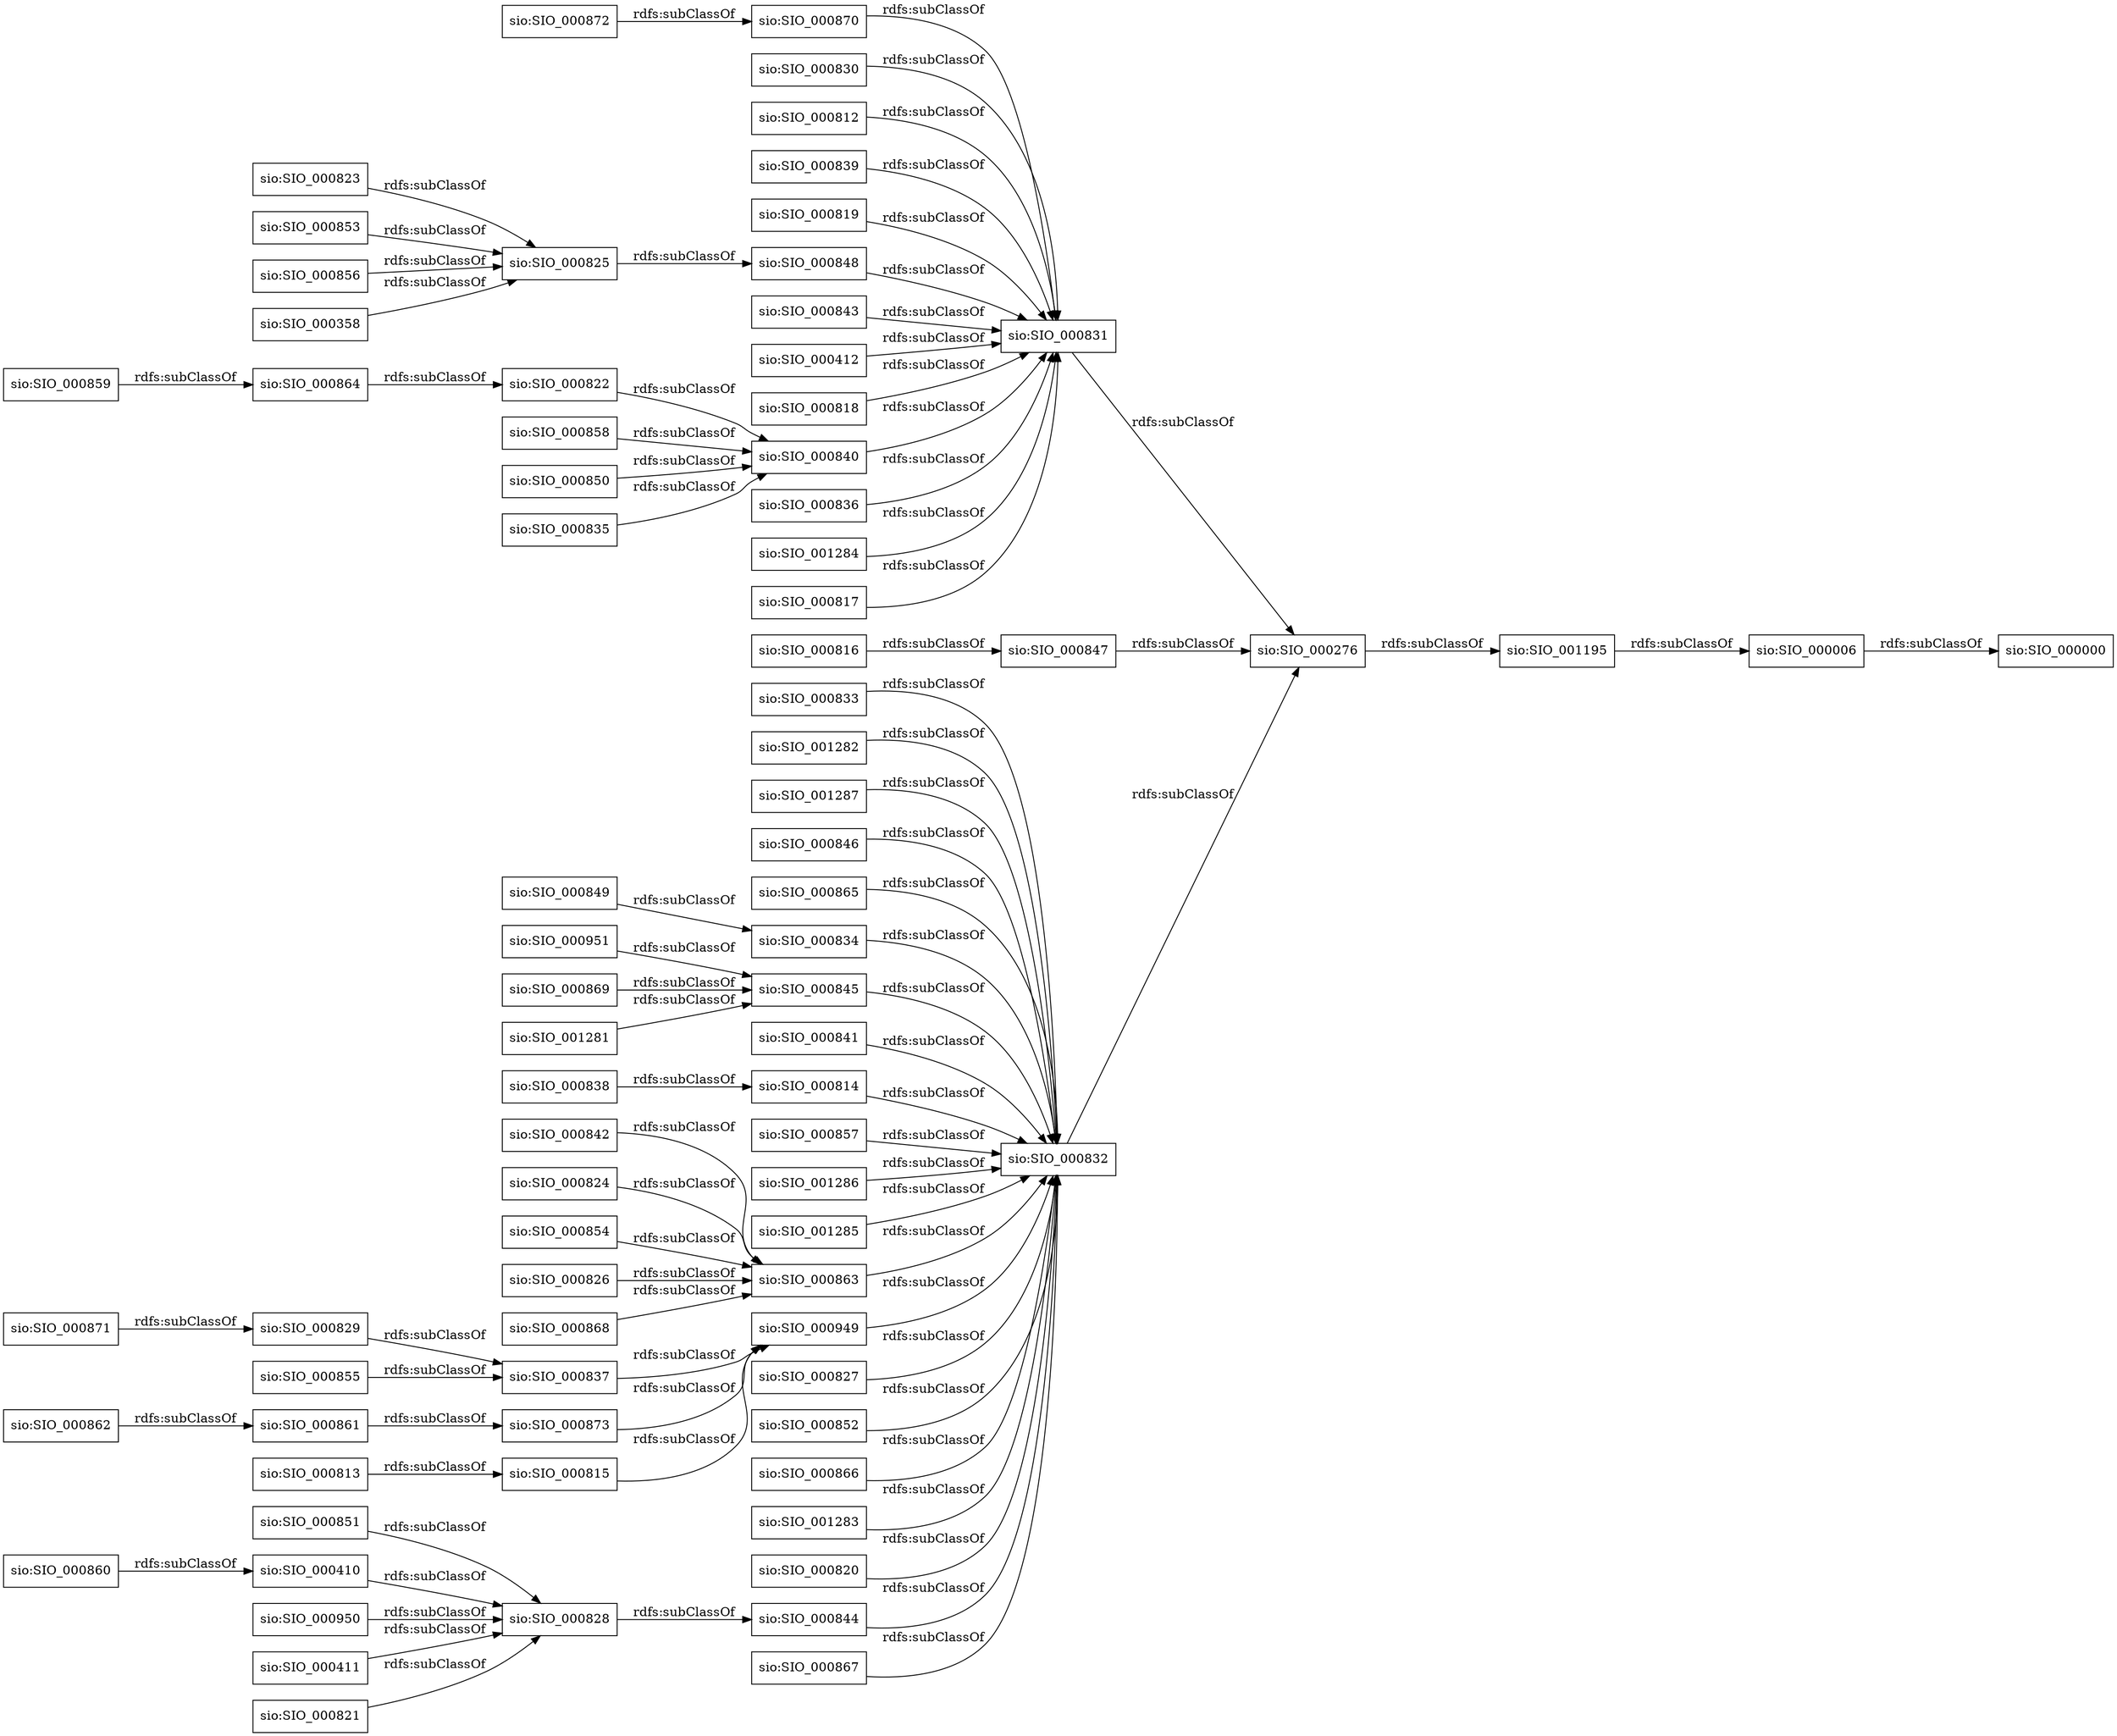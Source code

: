 digraph ar2dtool_diagram { 
rankdir=LR;
size="1000"
node [shape = rectangle, color="black"]; "sio:SIO_000862" "sio:SIO_000852" "sio:SIO_000410" "sio:SIO_000831" "sio:SIO_000813" "sio:SIO_000866" "sio:SIO_000836" "sio:SIO_001283" "sio:SIO_000849" "sio:SIO_000820" "sio:SIO_000856" "sio:SIO_000825" "sio:SIO_000850" "sio:SIO_000863" "sio:SIO_000835" "sio:SIO_000842" "sio:SIO_000824" "sio:SIO_000872" "sio:SIO_000847" "sio:SIO_000854" "sio:SIO_000867" "sio:SIO_000859" "sio:SIO_001284" "sio:SIO_000833" "sio:SIO_000950" "sio:SIO_000817" "sio:SIO_001282" "sio:SIO_000861" "sio:SIO_001287" "sio:SIO_000871" "sio:SIO_000846" "sio:SIO_000829" "sio:SIO_000840" "sio:SIO_000822" "sio:SIO_000860" "sio:SIO_000949" "sio:SIO_000830" "sio:SIO_000276" "sio:SIO_000812" "sio:SIO_000358" "sio:SIO_000865" "sio:SIO_000844" "sio:SIO_001281" "sio:SIO_000839" "sio:SIO_000815" "sio:SIO_000951" "sio:SIO_000819" "sio:SIO_000828" "sio:SIO_000000" "sio:SIO_001195" "sio:SIO_000834" "sio:SIO_000841" "sio:SIO_000823" "sio:SIO_000853" "sio:SIO_000858" "sio:SIO_000411" "sio:SIO_000832" "sio:SIO_000845" "sio:SIO_000837" "sio:SIO_000857" "sio:SIO_000821" "sio:SIO_000826" "sio:SIO_000816" "sio:SIO_000869" "sio:SIO_001286" "sio:SIO_000870" "sio:SIO_000006" "sio:SIO_000851" "sio:SIO_000864" "sio:SIO_000843" "sio:SIO_000412" "sio:SIO_000848" "sio:SIO_000855" "sio:SIO_000868" "sio:SIO_000838" "sio:SIO_001285" "sio:SIO_000814" "sio:SIO_000827" "sio:SIO_000818" "sio:SIO_000873" ; /*classes style*/
	"sio:SIO_000276" -> "sio:SIO_001195" [ label = "rdfs:subClassOf" ];
	"sio:SIO_000841" -> "sio:SIO_000832" [ label = "rdfs:subClassOf" ];
	"sio:SIO_000813" -> "sio:SIO_000815" [ label = "rdfs:subClassOf" ];
	"sio:SIO_000854" -> "sio:SIO_000863" [ label = "rdfs:subClassOf" ];
	"sio:SIO_001284" -> "sio:SIO_000831" [ label = "rdfs:subClassOf" ];
	"sio:SIO_000826" -> "sio:SIO_000863" [ label = "rdfs:subClassOf" ];
	"sio:SIO_000867" -> "sio:SIO_000832" [ label = "rdfs:subClassOf" ];
	"sio:SIO_000839" -> "sio:SIO_000831" [ label = "rdfs:subClassOf" ];
	"sio:SIO_000820" -> "sio:SIO_000832" [ label = "rdfs:subClassOf" ];
	"sio:SIO_000861" -> "sio:SIO_000873" [ label = "rdfs:subClassOf" ];
	"sio:SIO_000833" -> "sio:SIO_000832" [ label = "rdfs:subClassOf" ];
	"sio:SIO_000846" -> "sio:SIO_000832" [ label = "rdfs:subClassOf" ];
	"sio:SIO_000818" -> "sio:SIO_000831" [ label = "rdfs:subClassOf" ];
	"sio:SIO_000859" -> "sio:SIO_000864" [ label = "rdfs:subClassOf" ];
	"sio:SIO_000840" -> "sio:SIO_000831" [ label = "rdfs:subClassOf" ];
	"sio:SIO_000812" -> "sio:SIO_000831" [ label = "rdfs:subClassOf" ];
	"sio:SIO_000853" -> "sio:SIO_000825" [ label = "rdfs:subClassOf" ];
	"sio:SIO_001283" -> "sio:SIO_000832" [ label = "rdfs:subClassOf" ];
	"sio:SIO_000825" -> "sio:SIO_000848" [ label = "rdfs:subClassOf" ];
	"sio:SIO_000866" -> "sio:SIO_000832" [ label = "rdfs:subClassOf" ];
	"sio:SIO_000006" -> "sio:SIO_000000" [ label = "rdfs:subClassOf" ];
	"sio:SIO_000838" -> "sio:SIO_000814" [ label = "rdfs:subClassOf" ];
	"sio:SIO_000860" -> "sio:SIO_000410" [ label = "rdfs:subClassOf" ];
	"sio:SIO_000832" -> "sio:SIO_000276" [ label = "rdfs:subClassOf" ];
	"sio:SIO_000873" -> "sio:SIO_000949" [ label = "rdfs:subClassOf" ];
	"sio:SIO_000845" -> "sio:SIO_000832" [ label = "rdfs:subClassOf" ];
	"sio:SIO_000817" -> "sio:SIO_000831" [ label = "rdfs:subClassOf" ];
	"sio:SIO_000858" -> "sio:SIO_000840" [ label = "rdfs:subClassOf" ];
	"sio:SIO_000412" -> "sio:SIO_000831" [ label = "rdfs:subClassOf" ];
	"sio:SIO_000852" -> "sio:SIO_000832" [ label = "rdfs:subClassOf" ];
	"sio:SIO_001282" -> "sio:SIO_000832" [ label = "rdfs:subClassOf" ];
	"sio:SIO_000824" -> "sio:SIO_000863" [ label = "rdfs:subClassOf" ];
	"sio:SIO_000865" -> "sio:SIO_000832" [ label = "rdfs:subClassOf" ];
	"sio:SIO_000837" -> "sio:SIO_000949" [ label = "rdfs:subClassOf" ];
	"sio:SIO_001195" -> "sio:SIO_000006" [ label = "rdfs:subClassOf" ];
	"sio:SIO_000831" -> "sio:SIO_000276" [ label = "rdfs:subClassOf" ];
	"sio:SIO_000872" -> "sio:SIO_000870" [ label = "rdfs:subClassOf" ];
	"sio:SIO_000844" -> "sio:SIO_000832" [ label = "rdfs:subClassOf" ];
	"sio:SIO_000816" -> "sio:SIO_000847" [ label = "rdfs:subClassOf" ];
	"sio:SIO_001287" -> "sio:SIO_000832" [ label = "rdfs:subClassOf" ];
	"sio:SIO_000857" -> "sio:SIO_000832" [ label = "rdfs:subClassOf" ];
	"sio:SIO_000358" -> "sio:SIO_000825" [ label = "rdfs:subClassOf" ];
	"sio:SIO_000829" -> "sio:SIO_000837" [ label = "rdfs:subClassOf" ];
	"sio:SIO_000411" -> "sio:SIO_000828" [ label = "rdfs:subClassOf" ];
	"sio:SIO_000951" -> "sio:SIO_000845" [ label = "rdfs:subClassOf" ];
	"sio:SIO_000851" -> "sio:SIO_000828" [ label = "rdfs:subClassOf" ];
	"sio:SIO_001281" -> "sio:SIO_000845" [ label = "rdfs:subClassOf" ];
	"sio:SIO_000823" -> "sio:SIO_000825" [ label = "rdfs:subClassOf" ];
	"sio:SIO_000949" -> "sio:SIO_000832" [ label = "rdfs:subClassOf" ];
	"sio:SIO_000864" -> "sio:SIO_000822" [ label = "rdfs:subClassOf" ];
	"sio:SIO_000836" -> "sio:SIO_000831" [ label = "rdfs:subClassOf" ];
	"sio:SIO_000849" -> "sio:SIO_000834" [ label = "rdfs:subClassOf" ];
	"sio:SIO_000830" -> "sio:SIO_000831" [ label = "rdfs:subClassOf" ];
	"sio:SIO_000871" -> "sio:SIO_000829" [ label = "rdfs:subClassOf" ];
	"sio:SIO_000843" -> "sio:SIO_000831" [ label = "rdfs:subClassOf" ];
	"sio:SIO_000815" -> "sio:SIO_000949" [ label = "rdfs:subClassOf" ];
	"sio:SIO_000856" -> "sio:SIO_000825" [ label = "rdfs:subClassOf" ];
	"sio:SIO_001286" -> "sio:SIO_000832" [ label = "rdfs:subClassOf" ];
	"sio:SIO_000828" -> "sio:SIO_000844" [ label = "rdfs:subClassOf" ];
	"sio:SIO_000410" -> "sio:SIO_000828" [ label = "rdfs:subClassOf" ];
	"sio:SIO_000950" -> "sio:SIO_000828" [ label = "rdfs:subClassOf" ];
	"sio:SIO_000869" -> "sio:SIO_000845" [ label = "rdfs:subClassOf" ];
	"sio:SIO_000850" -> "sio:SIO_000840" [ label = "rdfs:subClassOf" ];
	"sio:SIO_000822" -> "sio:SIO_000840" [ label = "rdfs:subClassOf" ];
	"sio:SIO_000863" -> "sio:SIO_000832" [ label = "rdfs:subClassOf" ];
	"sio:SIO_000835" -> "sio:SIO_000840" [ label = "rdfs:subClassOf" ];
	"sio:SIO_000848" -> "sio:SIO_000831" [ label = "rdfs:subClassOf" ];
	"sio:SIO_000870" -> "sio:SIO_000831" [ label = "rdfs:subClassOf" ];
	"sio:SIO_000842" -> "sio:SIO_000863" [ label = "rdfs:subClassOf" ];
	"sio:SIO_000814" -> "sio:SIO_000832" [ label = "rdfs:subClassOf" ];
	"sio:SIO_000855" -> "sio:SIO_000837" [ label = "rdfs:subClassOf" ];
	"sio:SIO_001285" -> "sio:SIO_000832" [ label = "rdfs:subClassOf" ];
	"sio:SIO_000827" -> "sio:SIO_000832" [ label = "rdfs:subClassOf" ];
	"sio:SIO_000868" -> "sio:SIO_000863" [ label = "rdfs:subClassOf" ];
	"sio:SIO_000821" -> "sio:SIO_000828" [ label = "rdfs:subClassOf" ];
	"sio:SIO_000862" -> "sio:SIO_000861" [ label = "rdfs:subClassOf" ];
	"sio:SIO_000834" -> "sio:SIO_000832" [ label = "rdfs:subClassOf" ];
	"sio:SIO_000847" -> "sio:SIO_000276" [ label = "rdfs:subClassOf" ];
	"sio:SIO_000819" -> "sio:SIO_000831" [ label = "rdfs:subClassOf" ];

}
